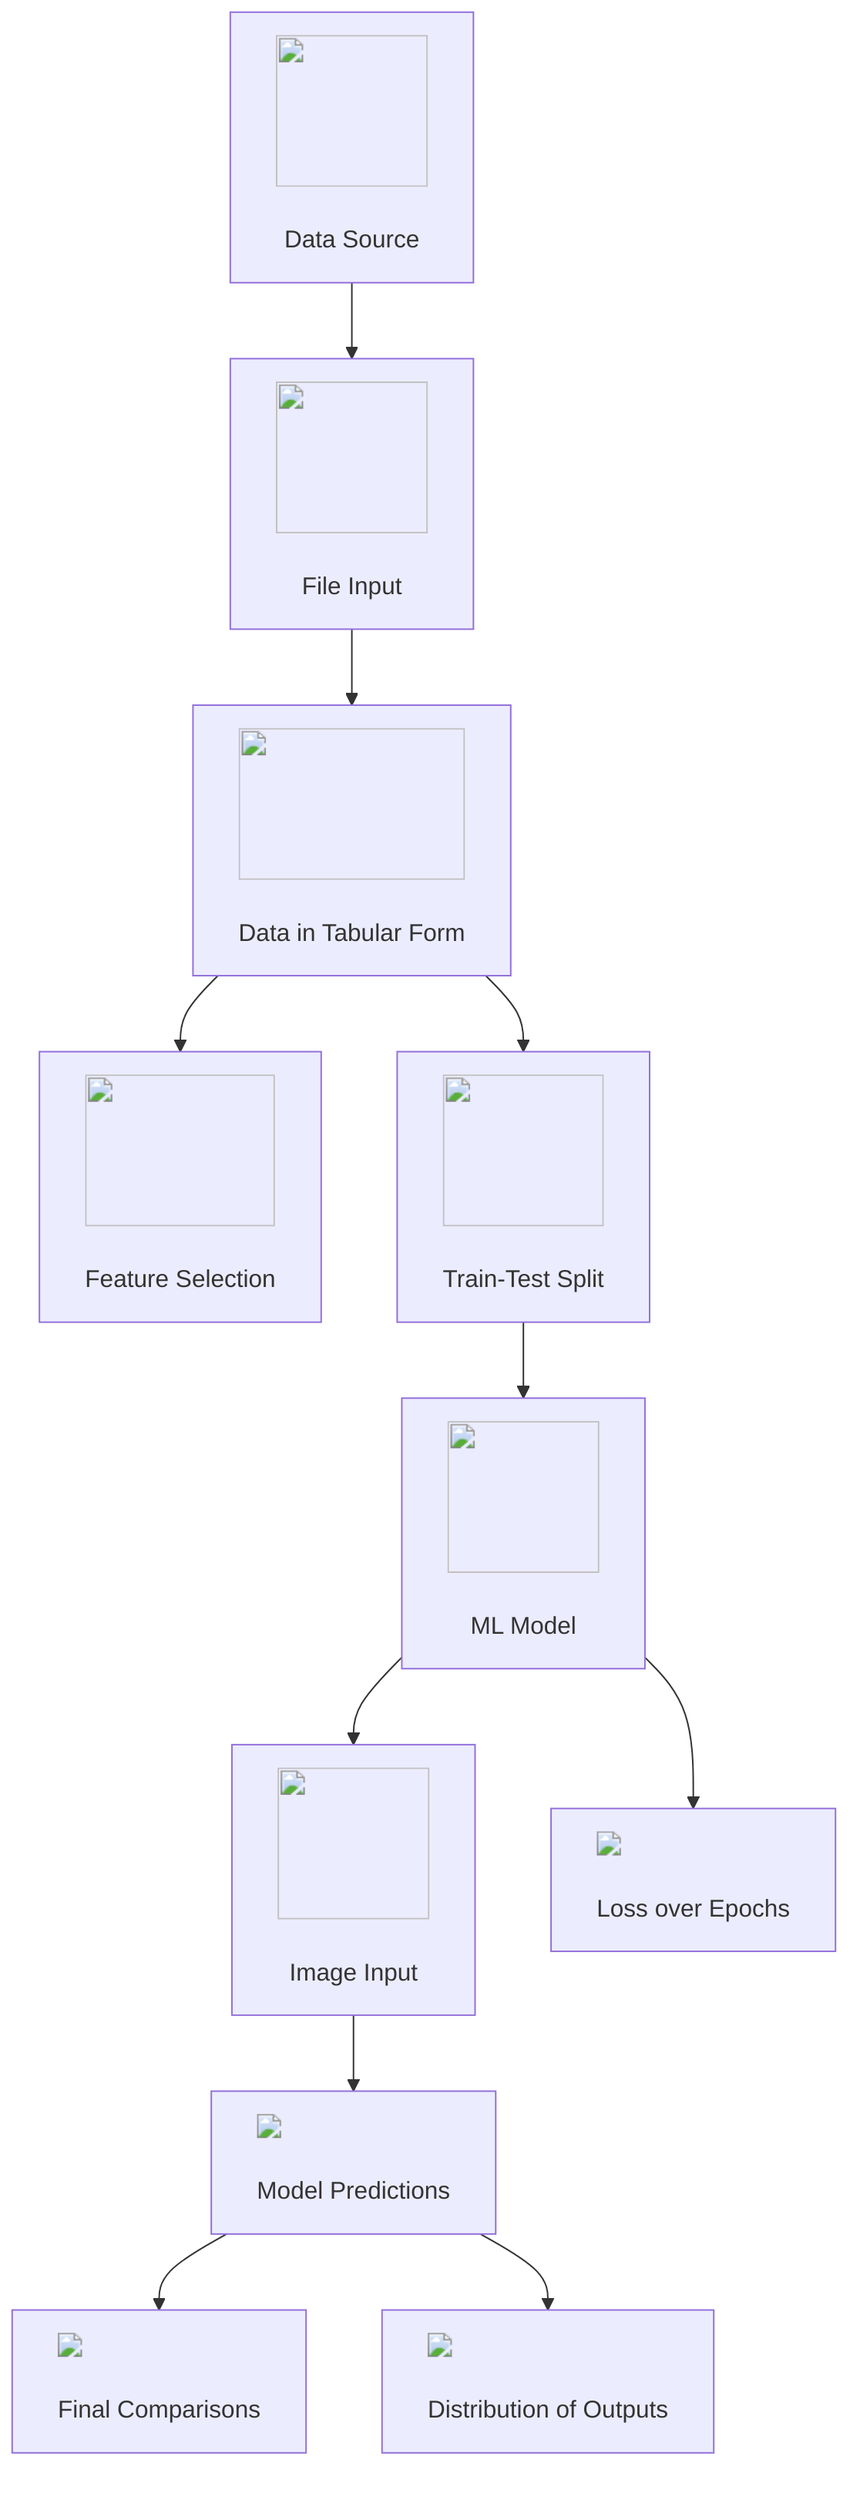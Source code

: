 graph TD;
    C["<img src='icons/database.svg' width=100 height=100/> <br/> Data Source"]
    D["<img src='icons/file.svg' width=100 height=100/> <br/> File Input"]
    E["<img src='icons/table.svg' width=100 height=100/> <br/> Data in Tabular Form"]
    F["<img src='icons/column_split.svg' width=100 height=100/> <br/> Feature Selection"]
    G["<img src='icons/row_split.svg' width=100 height=100/> <br/> Train-Test Split"]
    H["<img src='icons/brain.svg' width=100 height=100/> <br/> ML Model"]
    I["<img src='icons/image.svg' width=100 height=100/> <br/> Image Input"]
    K["<img src='dummy_plots/scatter_plot_template.svg'/> <br/> Model Predictions"]
    L["<img src='dummy_plots/barplot_template.svg'/> <br/> Loss over Epochs"]
    M["<img src='dummy_plots/hist_template.svg'/> <br/> Distribution of Outputs"]
    N["<img src='dummy_plots/scatter_plot_template.svg'/> <br/> Final Comparisons"]

    C --> D;
    D --> E;
    E --> F;
    E --> G;
    G --> H;
    H --> I;
    I --> K;
    H --> L;
    K --> N;
    K --> M;